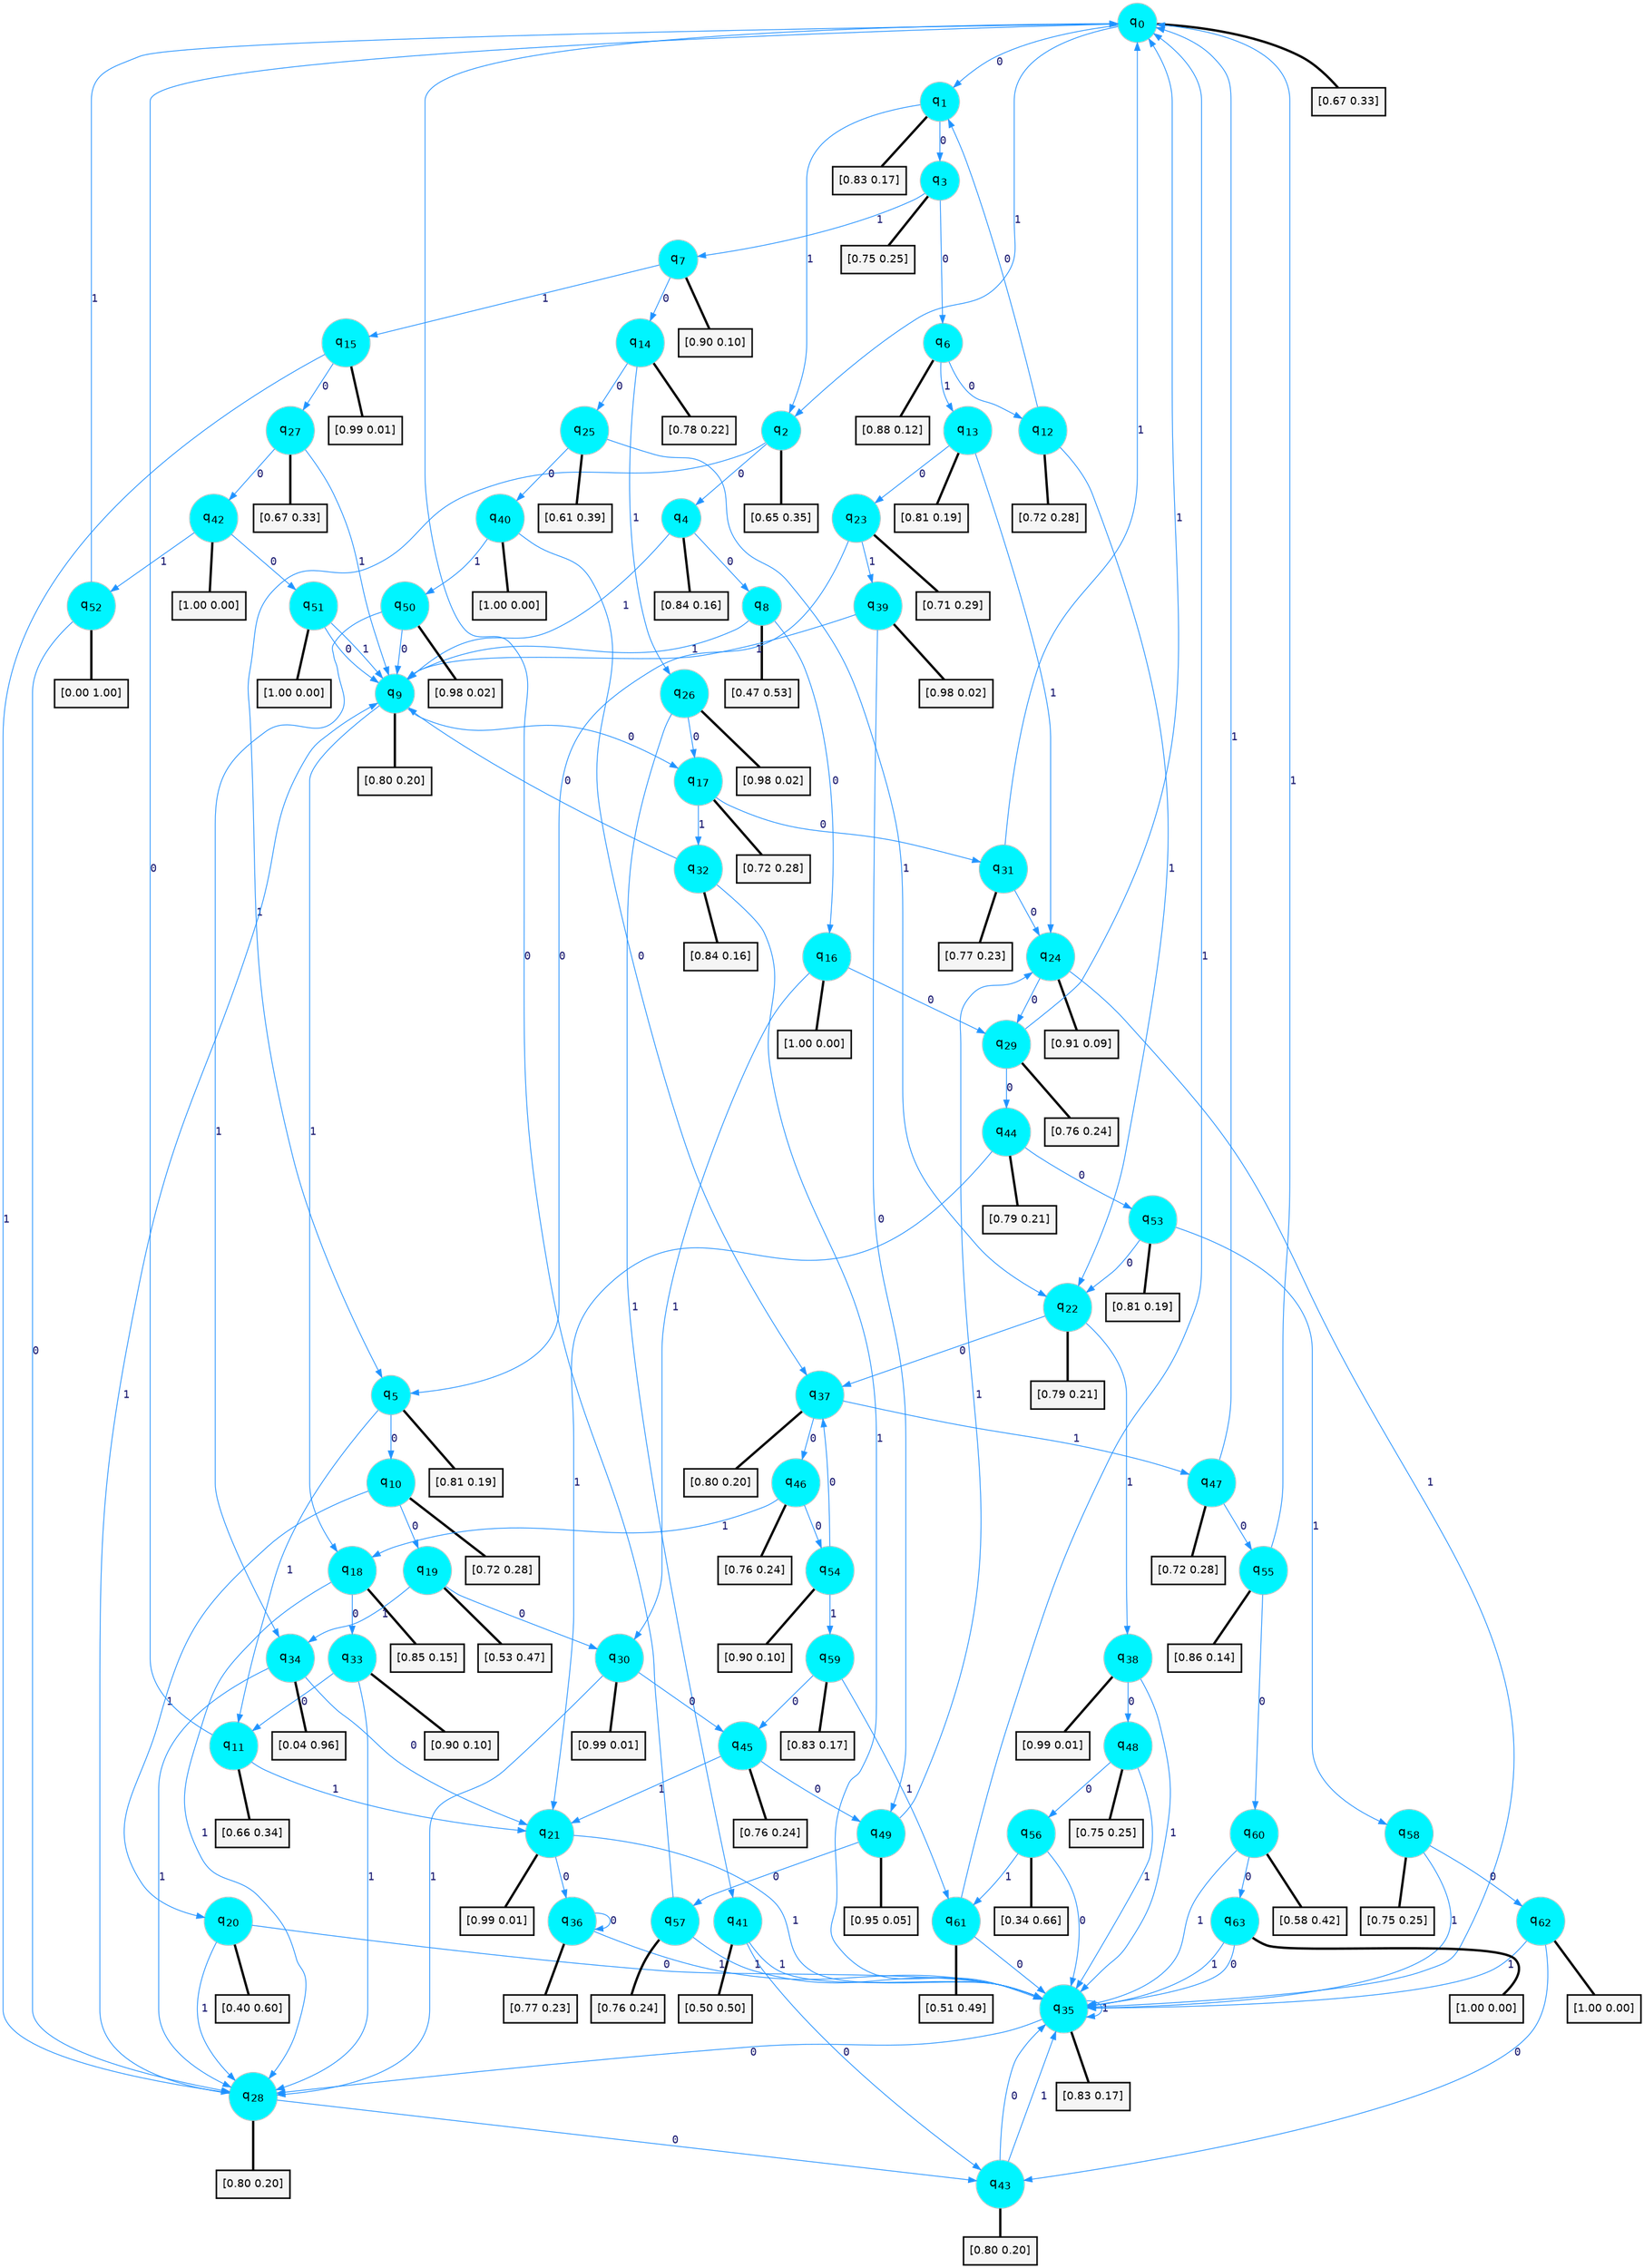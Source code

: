 digraph G {
graph [
bgcolor=transparent, dpi=300, rankdir=TD, size="40,25"];
node [
color=gray, fillcolor=turquoise1, fontcolor=black, fontname=Helvetica, fontsize=16, fontweight=bold, shape=circle, style=filled];
edge [
arrowsize=1, color=dodgerblue1, fontcolor=midnightblue, fontname=courier, fontweight=bold, penwidth=1, style=solid, weight=20];
0[label=<q<SUB>0</SUB>>];
1[label=<q<SUB>1</SUB>>];
2[label=<q<SUB>2</SUB>>];
3[label=<q<SUB>3</SUB>>];
4[label=<q<SUB>4</SUB>>];
5[label=<q<SUB>5</SUB>>];
6[label=<q<SUB>6</SUB>>];
7[label=<q<SUB>7</SUB>>];
8[label=<q<SUB>8</SUB>>];
9[label=<q<SUB>9</SUB>>];
10[label=<q<SUB>10</SUB>>];
11[label=<q<SUB>11</SUB>>];
12[label=<q<SUB>12</SUB>>];
13[label=<q<SUB>13</SUB>>];
14[label=<q<SUB>14</SUB>>];
15[label=<q<SUB>15</SUB>>];
16[label=<q<SUB>16</SUB>>];
17[label=<q<SUB>17</SUB>>];
18[label=<q<SUB>18</SUB>>];
19[label=<q<SUB>19</SUB>>];
20[label=<q<SUB>20</SUB>>];
21[label=<q<SUB>21</SUB>>];
22[label=<q<SUB>22</SUB>>];
23[label=<q<SUB>23</SUB>>];
24[label=<q<SUB>24</SUB>>];
25[label=<q<SUB>25</SUB>>];
26[label=<q<SUB>26</SUB>>];
27[label=<q<SUB>27</SUB>>];
28[label=<q<SUB>28</SUB>>];
29[label=<q<SUB>29</SUB>>];
30[label=<q<SUB>30</SUB>>];
31[label=<q<SUB>31</SUB>>];
32[label=<q<SUB>32</SUB>>];
33[label=<q<SUB>33</SUB>>];
34[label=<q<SUB>34</SUB>>];
35[label=<q<SUB>35</SUB>>];
36[label=<q<SUB>36</SUB>>];
37[label=<q<SUB>37</SUB>>];
38[label=<q<SUB>38</SUB>>];
39[label=<q<SUB>39</SUB>>];
40[label=<q<SUB>40</SUB>>];
41[label=<q<SUB>41</SUB>>];
42[label=<q<SUB>42</SUB>>];
43[label=<q<SUB>43</SUB>>];
44[label=<q<SUB>44</SUB>>];
45[label=<q<SUB>45</SUB>>];
46[label=<q<SUB>46</SUB>>];
47[label=<q<SUB>47</SUB>>];
48[label=<q<SUB>48</SUB>>];
49[label=<q<SUB>49</SUB>>];
50[label=<q<SUB>50</SUB>>];
51[label=<q<SUB>51</SUB>>];
52[label=<q<SUB>52</SUB>>];
53[label=<q<SUB>53</SUB>>];
54[label=<q<SUB>54</SUB>>];
55[label=<q<SUB>55</SUB>>];
56[label=<q<SUB>56</SUB>>];
57[label=<q<SUB>57</SUB>>];
58[label=<q<SUB>58</SUB>>];
59[label=<q<SUB>59</SUB>>];
60[label=<q<SUB>60</SUB>>];
61[label=<q<SUB>61</SUB>>];
62[label=<q<SUB>62</SUB>>];
63[label=<q<SUB>63</SUB>>];
64[label="[0.67 0.33]", shape=box,fontcolor=black, fontname=Helvetica, fontsize=14, penwidth=2, fillcolor=whitesmoke,color=black];
65[label="[0.83 0.17]", shape=box,fontcolor=black, fontname=Helvetica, fontsize=14, penwidth=2, fillcolor=whitesmoke,color=black];
66[label="[0.65 0.35]", shape=box,fontcolor=black, fontname=Helvetica, fontsize=14, penwidth=2, fillcolor=whitesmoke,color=black];
67[label="[0.75 0.25]", shape=box,fontcolor=black, fontname=Helvetica, fontsize=14, penwidth=2, fillcolor=whitesmoke,color=black];
68[label="[0.84 0.16]", shape=box,fontcolor=black, fontname=Helvetica, fontsize=14, penwidth=2, fillcolor=whitesmoke,color=black];
69[label="[0.81 0.19]", shape=box,fontcolor=black, fontname=Helvetica, fontsize=14, penwidth=2, fillcolor=whitesmoke,color=black];
70[label="[0.88 0.12]", shape=box,fontcolor=black, fontname=Helvetica, fontsize=14, penwidth=2, fillcolor=whitesmoke,color=black];
71[label="[0.90 0.10]", shape=box,fontcolor=black, fontname=Helvetica, fontsize=14, penwidth=2, fillcolor=whitesmoke,color=black];
72[label="[0.47 0.53]", shape=box,fontcolor=black, fontname=Helvetica, fontsize=14, penwidth=2, fillcolor=whitesmoke,color=black];
73[label="[0.80 0.20]", shape=box,fontcolor=black, fontname=Helvetica, fontsize=14, penwidth=2, fillcolor=whitesmoke,color=black];
74[label="[0.72 0.28]", shape=box,fontcolor=black, fontname=Helvetica, fontsize=14, penwidth=2, fillcolor=whitesmoke,color=black];
75[label="[0.66 0.34]", shape=box,fontcolor=black, fontname=Helvetica, fontsize=14, penwidth=2, fillcolor=whitesmoke,color=black];
76[label="[0.72 0.28]", shape=box,fontcolor=black, fontname=Helvetica, fontsize=14, penwidth=2, fillcolor=whitesmoke,color=black];
77[label="[0.81 0.19]", shape=box,fontcolor=black, fontname=Helvetica, fontsize=14, penwidth=2, fillcolor=whitesmoke,color=black];
78[label="[0.78 0.22]", shape=box,fontcolor=black, fontname=Helvetica, fontsize=14, penwidth=2, fillcolor=whitesmoke,color=black];
79[label="[0.99 0.01]", shape=box,fontcolor=black, fontname=Helvetica, fontsize=14, penwidth=2, fillcolor=whitesmoke,color=black];
80[label="[1.00 0.00]", shape=box,fontcolor=black, fontname=Helvetica, fontsize=14, penwidth=2, fillcolor=whitesmoke,color=black];
81[label="[0.72 0.28]", shape=box,fontcolor=black, fontname=Helvetica, fontsize=14, penwidth=2, fillcolor=whitesmoke,color=black];
82[label="[0.85 0.15]", shape=box,fontcolor=black, fontname=Helvetica, fontsize=14, penwidth=2, fillcolor=whitesmoke,color=black];
83[label="[0.53 0.47]", shape=box,fontcolor=black, fontname=Helvetica, fontsize=14, penwidth=2, fillcolor=whitesmoke,color=black];
84[label="[0.40 0.60]", shape=box,fontcolor=black, fontname=Helvetica, fontsize=14, penwidth=2, fillcolor=whitesmoke,color=black];
85[label="[0.99 0.01]", shape=box,fontcolor=black, fontname=Helvetica, fontsize=14, penwidth=2, fillcolor=whitesmoke,color=black];
86[label="[0.79 0.21]", shape=box,fontcolor=black, fontname=Helvetica, fontsize=14, penwidth=2, fillcolor=whitesmoke,color=black];
87[label="[0.71 0.29]", shape=box,fontcolor=black, fontname=Helvetica, fontsize=14, penwidth=2, fillcolor=whitesmoke,color=black];
88[label="[0.91 0.09]", shape=box,fontcolor=black, fontname=Helvetica, fontsize=14, penwidth=2, fillcolor=whitesmoke,color=black];
89[label="[0.61 0.39]", shape=box,fontcolor=black, fontname=Helvetica, fontsize=14, penwidth=2, fillcolor=whitesmoke,color=black];
90[label="[0.98 0.02]", shape=box,fontcolor=black, fontname=Helvetica, fontsize=14, penwidth=2, fillcolor=whitesmoke,color=black];
91[label="[0.67 0.33]", shape=box,fontcolor=black, fontname=Helvetica, fontsize=14, penwidth=2, fillcolor=whitesmoke,color=black];
92[label="[0.80 0.20]", shape=box,fontcolor=black, fontname=Helvetica, fontsize=14, penwidth=2, fillcolor=whitesmoke,color=black];
93[label="[0.76 0.24]", shape=box,fontcolor=black, fontname=Helvetica, fontsize=14, penwidth=2, fillcolor=whitesmoke,color=black];
94[label="[0.99 0.01]", shape=box,fontcolor=black, fontname=Helvetica, fontsize=14, penwidth=2, fillcolor=whitesmoke,color=black];
95[label="[0.77 0.23]", shape=box,fontcolor=black, fontname=Helvetica, fontsize=14, penwidth=2, fillcolor=whitesmoke,color=black];
96[label="[0.84 0.16]", shape=box,fontcolor=black, fontname=Helvetica, fontsize=14, penwidth=2, fillcolor=whitesmoke,color=black];
97[label="[0.90 0.10]", shape=box,fontcolor=black, fontname=Helvetica, fontsize=14, penwidth=2, fillcolor=whitesmoke,color=black];
98[label="[0.04 0.96]", shape=box,fontcolor=black, fontname=Helvetica, fontsize=14, penwidth=2, fillcolor=whitesmoke,color=black];
99[label="[0.83 0.17]", shape=box,fontcolor=black, fontname=Helvetica, fontsize=14, penwidth=2, fillcolor=whitesmoke,color=black];
100[label="[0.77 0.23]", shape=box,fontcolor=black, fontname=Helvetica, fontsize=14, penwidth=2, fillcolor=whitesmoke,color=black];
101[label="[0.80 0.20]", shape=box,fontcolor=black, fontname=Helvetica, fontsize=14, penwidth=2, fillcolor=whitesmoke,color=black];
102[label="[0.99 0.01]", shape=box,fontcolor=black, fontname=Helvetica, fontsize=14, penwidth=2, fillcolor=whitesmoke,color=black];
103[label="[0.98 0.02]", shape=box,fontcolor=black, fontname=Helvetica, fontsize=14, penwidth=2, fillcolor=whitesmoke,color=black];
104[label="[1.00 0.00]", shape=box,fontcolor=black, fontname=Helvetica, fontsize=14, penwidth=2, fillcolor=whitesmoke,color=black];
105[label="[0.50 0.50]", shape=box,fontcolor=black, fontname=Helvetica, fontsize=14, penwidth=2, fillcolor=whitesmoke,color=black];
106[label="[1.00 0.00]", shape=box,fontcolor=black, fontname=Helvetica, fontsize=14, penwidth=2, fillcolor=whitesmoke,color=black];
107[label="[0.80 0.20]", shape=box,fontcolor=black, fontname=Helvetica, fontsize=14, penwidth=2, fillcolor=whitesmoke,color=black];
108[label="[0.79 0.21]", shape=box,fontcolor=black, fontname=Helvetica, fontsize=14, penwidth=2, fillcolor=whitesmoke,color=black];
109[label="[0.76 0.24]", shape=box,fontcolor=black, fontname=Helvetica, fontsize=14, penwidth=2, fillcolor=whitesmoke,color=black];
110[label="[0.76 0.24]", shape=box,fontcolor=black, fontname=Helvetica, fontsize=14, penwidth=2, fillcolor=whitesmoke,color=black];
111[label="[0.72 0.28]", shape=box,fontcolor=black, fontname=Helvetica, fontsize=14, penwidth=2, fillcolor=whitesmoke,color=black];
112[label="[0.75 0.25]", shape=box,fontcolor=black, fontname=Helvetica, fontsize=14, penwidth=2, fillcolor=whitesmoke,color=black];
113[label="[0.95 0.05]", shape=box,fontcolor=black, fontname=Helvetica, fontsize=14, penwidth=2, fillcolor=whitesmoke,color=black];
114[label="[0.98 0.02]", shape=box,fontcolor=black, fontname=Helvetica, fontsize=14, penwidth=2, fillcolor=whitesmoke,color=black];
115[label="[1.00 0.00]", shape=box,fontcolor=black, fontname=Helvetica, fontsize=14, penwidth=2, fillcolor=whitesmoke,color=black];
116[label="[0.00 1.00]", shape=box,fontcolor=black, fontname=Helvetica, fontsize=14, penwidth=2, fillcolor=whitesmoke,color=black];
117[label="[0.81 0.19]", shape=box,fontcolor=black, fontname=Helvetica, fontsize=14, penwidth=2, fillcolor=whitesmoke,color=black];
118[label="[0.90 0.10]", shape=box,fontcolor=black, fontname=Helvetica, fontsize=14, penwidth=2, fillcolor=whitesmoke,color=black];
119[label="[0.86 0.14]", shape=box,fontcolor=black, fontname=Helvetica, fontsize=14, penwidth=2, fillcolor=whitesmoke,color=black];
120[label="[0.34 0.66]", shape=box,fontcolor=black, fontname=Helvetica, fontsize=14, penwidth=2, fillcolor=whitesmoke,color=black];
121[label="[0.76 0.24]", shape=box,fontcolor=black, fontname=Helvetica, fontsize=14, penwidth=2, fillcolor=whitesmoke,color=black];
122[label="[0.75 0.25]", shape=box,fontcolor=black, fontname=Helvetica, fontsize=14, penwidth=2, fillcolor=whitesmoke,color=black];
123[label="[0.83 0.17]", shape=box,fontcolor=black, fontname=Helvetica, fontsize=14, penwidth=2, fillcolor=whitesmoke,color=black];
124[label="[0.58 0.42]", shape=box,fontcolor=black, fontname=Helvetica, fontsize=14, penwidth=2, fillcolor=whitesmoke,color=black];
125[label="[0.51 0.49]", shape=box,fontcolor=black, fontname=Helvetica, fontsize=14, penwidth=2, fillcolor=whitesmoke,color=black];
126[label="[1.00 0.00]", shape=box,fontcolor=black, fontname=Helvetica, fontsize=14, penwidth=2, fillcolor=whitesmoke,color=black];
127[label="[1.00 0.00]", shape=box,fontcolor=black, fontname=Helvetica, fontsize=14, penwidth=2, fillcolor=whitesmoke,color=black];
0->1 [label=0];
0->2 [label=1];
0->64 [arrowhead=none, penwidth=3,color=black];
1->3 [label=0];
1->2 [label=1];
1->65 [arrowhead=none, penwidth=3,color=black];
2->4 [label=0];
2->5 [label=1];
2->66 [arrowhead=none, penwidth=3,color=black];
3->6 [label=0];
3->7 [label=1];
3->67 [arrowhead=none, penwidth=3,color=black];
4->8 [label=0];
4->9 [label=1];
4->68 [arrowhead=none, penwidth=3,color=black];
5->10 [label=0];
5->11 [label=1];
5->69 [arrowhead=none, penwidth=3,color=black];
6->12 [label=0];
6->13 [label=1];
6->70 [arrowhead=none, penwidth=3,color=black];
7->14 [label=0];
7->15 [label=1];
7->71 [arrowhead=none, penwidth=3,color=black];
8->16 [label=0];
8->9 [label=1];
8->72 [arrowhead=none, penwidth=3,color=black];
9->17 [label=0];
9->18 [label=1];
9->73 [arrowhead=none, penwidth=3,color=black];
10->19 [label=0];
10->20 [label=1];
10->74 [arrowhead=none, penwidth=3,color=black];
11->0 [label=0];
11->21 [label=1];
11->75 [arrowhead=none, penwidth=3,color=black];
12->1 [label=0];
12->22 [label=1];
12->76 [arrowhead=none, penwidth=3,color=black];
13->23 [label=0];
13->24 [label=1];
13->77 [arrowhead=none, penwidth=3,color=black];
14->25 [label=0];
14->26 [label=1];
14->78 [arrowhead=none, penwidth=3,color=black];
15->27 [label=0];
15->28 [label=1];
15->79 [arrowhead=none, penwidth=3,color=black];
16->29 [label=0];
16->30 [label=1];
16->80 [arrowhead=none, penwidth=3,color=black];
17->31 [label=0];
17->32 [label=1];
17->81 [arrowhead=none, penwidth=3,color=black];
18->33 [label=0];
18->28 [label=1];
18->82 [arrowhead=none, penwidth=3,color=black];
19->30 [label=0];
19->34 [label=1];
19->83 [arrowhead=none, penwidth=3,color=black];
20->35 [label=0];
20->28 [label=1];
20->84 [arrowhead=none, penwidth=3,color=black];
21->36 [label=0];
21->35 [label=1];
21->85 [arrowhead=none, penwidth=3,color=black];
22->37 [label=0];
22->38 [label=1];
22->86 [arrowhead=none, penwidth=3,color=black];
23->5 [label=0];
23->39 [label=1];
23->87 [arrowhead=none, penwidth=3,color=black];
24->29 [label=0];
24->35 [label=1];
24->88 [arrowhead=none, penwidth=3,color=black];
25->40 [label=0];
25->22 [label=1];
25->89 [arrowhead=none, penwidth=3,color=black];
26->17 [label=0];
26->41 [label=1];
26->90 [arrowhead=none, penwidth=3,color=black];
27->42 [label=0];
27->9 [label=1];
27->91 [arrowhead=none, penwidth=3,color=black];
28->43 [label=0];
28->9 [label=1];
28->92 [arrowhead=none, penwidth=3,color=black];
29->44 [label=0];
29->0 [label=1];
29->93 [arrowhead=none, penwidth=3,color=black];
30->45 [label=0];
30->28 [label=1];
30->94 [arrowhead=none, penwidth=3,color=black];
31->24 [label=0];
31->0 [label=1];
31->95 [arrowhead=none, penwidth=3,color=black];
32->9 [label=0];
32->35 [label=1];
32->96 [arrowhead=none, penwidth=3,color=black];
33->11 [label=0];
33->28 [label=1];
33->97 [arrowhead=none, penwidth=3,color=black];
34->21 [label=0];
34->28 [label=1];
34->98 [arrowhead=none, penwidth=3,color=black];
35->28 [label=0];
35->35 [label=1];
35->99 [arrowhead=none, penwidth=3,color=black];
36->36 [label=0];
36->35 [label=1];
36->100 [arrowhead=none, penwidth=3,color=black];
37->46 [label=0];
37->47 [label=1];
37->101 [arrowhead=none, penwidth=3,color=black];
38->48 [label=0];
38->35 [label=1];
38->102 [arrowhead=none, penwidth=3,color=black];
39->49 [label=0];
39->9 [label=1];
39->103 [arrowhead=none, penwidth=3,color=black];
40->37 [label=0];
40->50 [label=1];
40->104 [arrowhead=none, penwidth=3,color=black];
41->43 [label=0];
41->35 [label=1];
41->105 [arrowhead=none, penwidth=3,color=black];
42->51 [label=0];
42->52 [label=1];
42->106 [arrowhead=none, penwidth=3,color=black];
43->35 [label=0];
43->35 [label=1];
43->107 [arrowhead=none, penwidth=3,color=black];
44->53 [label=0];
44->21 [label=1];
44->108 [arrowhead=none, penwidth=3,color=black];
45->49 [label=0];
45->21 [label=1];
45->109 [arrowhead=none, penwidth=3,color=black];
46->54 [label=0];
46->18 [label=1];
46->110 [arrowhead=none, penwidth=3,color=black];
47->55 [label=0];
47->0 [label=1];
47->111 [arrowhead=none, penwidth=3,color=black];
48->56 [label=0];
48->35 [label=1];
48->112 [arrowhead=none, penwidth=3,color=black];
49->57 [label=0];
49->24 [label=1];
49->113 [arrowhead=none, penwidth=3,color=black];
50->9 [label=0];
50->34 [label=1];
50->114 [arrowhead=none, penwidth=3,color=black];
51->9 [label=0];
51->9 [label=1];
51->115 [arrowhead=none, penwidth=3,color=black];
52->28 [label=0];
52->0 [label=1];
52->116 [arrowhead=none, penwidth=3,color=black];
53->22 [label=0];
53->58 [label=1];
53->117 [arrowhead=none, penwidth=3,color=black];
54->37 [label=0];
54->59 [label=1];
54->118 [arrowhead=none, penwidth=3,color=black];
55->60 [label=0];
55->0 [label=1];
55->119 [arrowhead=none, penwidth=3,color=black];
56->35 [label=0];
56->61 [label=1];
56->120 [arrowhead=none, penwidth=3,color=black];
57->0 [label=0];
57->35 [label=1];
57->121 [arrowhead=none, penwidth=3,color=black];
58->62 [label=0];
58->35 [label=1];
58->122 [arrowhead=none, penwidth=3,color=black];
59->45 [label=0];
59->61 [label=1];
59->123 [arrowhead=none, penwidth=3,color=black];
60->63 [label=0];
60->35 [label=1];
60->124 [arrowhead=none, penwidth=3,color=black];
61->35 [label=0];
61->0 [label=1];
61->125 [arrowhead=none, penwidth=3,color=black];
62->43 [label=0];
62->35 [label=1];
62->126 [arrowhead=none, penwidth=3,color=black];
63->35 [label=0];
63->35 [label=1];
63->127 [arrowhead=none, penwidth=3,color=black];
}
